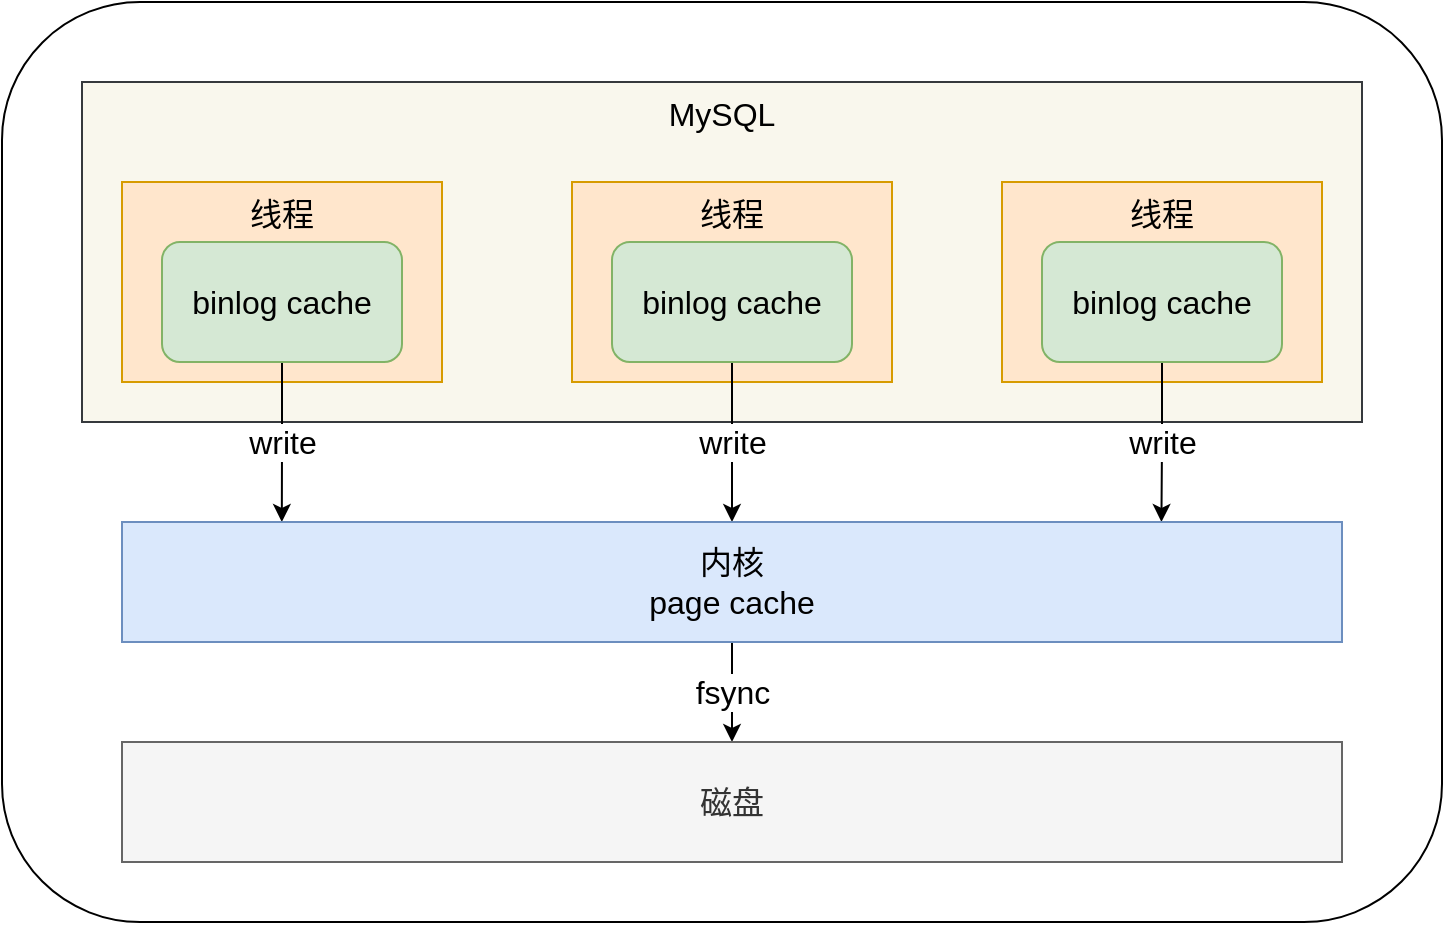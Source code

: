 <mxfile version="20.0.1" type="github">
  <diagram id="Y5NFMzPjso2iboIROrrn" name="Page-1">
    <mxGraphModel dx="916" dy="772" grid="1" gridSize="10" guides="1" tooltips="1" connect="1" arrows="1" fold="1" page="1" pageScale="1" pageWidth="827" pageHeight="1169" math="0" shadow="0">
      <root>
        <mxCell id="0" />
        <mxCell id="1" parent="0" />
        <mxCell id="0oEXbh-QknlMhhKbKPOi-18" value="" style="rounded=1;whiteSpace=wrap;html=1;fontSize=16;" vertex="1" parent="1">
          <mxGeometry x="90" y="100" width="720" height="460" as="geometry" />
        </mxCell>
        <mxCell id="0oEXbh-QknlMhhKbKPOi-15" value="MySQL" style="rounded=0;whiteSpace=wrap;html=1;fontSize=16;verticalAlign=top;fillColor=#f9f7ed;strokeColor=#36393d;" vertex="1" parent="1">
          <mxGeometry x="130" y="140" width="640" height="170" as="geometry" />
        </mxCell>
        <mxCell id="0oEXbh-QknlMhhKbKPOi-1" value="线程" style="rounded=0;whiteSpace=wrap;html=1;fontSize=16;verticalAlign=top;fillColor=#ffe6cc;strokeColor=#d79b00;" vertex="1" parent="1">
          <mxGeometry x="150" y="190" width="160" height="100" as="geometry" />
        </mxCell>
        <mxCell id="0oEXbh-QknlMhhKbKPOi-9" value="write" style="edgeStyle=orthogonalEdgeStyle;rounded=0;orthogonalLoop=1;jettySize=auto;html=1;entryX=0.131;entryY=0;entryDx=0;entryDy=0;entryPerimeter=0;fontSize=16;" edge="1" parent="1" source="0oEXbh-QknlMhhKbKPOi-2" target="0oEXbh-QknlMhhKbKPOi-7">
          <mxGeometry relative="1" as="geometry" />
        </mxCell>
        <mxCell id="0oEXbh-QknlMhhKbKPOi-2" value="binlog cache" style="rounded=1;whiteSpace=wrap;html=1;fontSize=16;fillColor=#d5e8d4;strokeColor=#82b366;" vertex="1" parent="1">
          <mxGeometry x="170" y="220" width="120" height="60" as="geometry" />
        </mxCell>
        <mxCell id="0oEXbh-QknlMhhKbKPOi-3" value="线程" style="rounded=0;whiteSpace=wrap;html=1;fontSize=16;verticalAlign=top;fillColor=#ffe6cc;strokeColor=#d79b00;" vertex="1" parent="1">
          <mxGeometry x="375" y="190" width="160" height="100" as="geometry" />
        </mxCell>
        <mxCell id="0oEXbh-QknlMhhKbKPOi-10" value="&lt;meta charset=&quot;utf-8&quot;&gt;&lt;span style=&quot;color: rgb(0, 0, 0); font-family: Helvetica; font-size: 16px; font-style: normal; font-variant-ligatures: normal; font-variant-caps: normal; font-weight: 400; letter-spacing: normal; orphans: 2; text-align: center; text-indent: 0px; text-transform: none; widows: 2; word-spacing: 0px; -webkit-text-stroke-width: 0px; background-color: rgb(255, 255, 255); text-decoration-thickness: initial; text-decoration-style: initial; text-decoration-color: initial; float: none; display: inline !important;&quot;&gt;write&lt;/span&gt;" style="edgeStyle=orthogonalEdgeStyle;rounded=0;orthogonalLoop=1;jettySize=auto;html=1;entryX=0.5;entryY=0;entryDx=0;entryDy=0;fontSize=16;" edge="1" parent="1" source="0oEXbh-QknlMhhKbKPOi-4" target="0oEXbh-QknlMhhKbKPOi-7">
          <mxGeometry relative="1" as="geometry" />
        </mxCell>
        <mxCell id="0oEXbh-QknlMhhKbKPOi-4" value="binlog cache" style="rounded=1;whiteSpace=wrap;html=1;fontSize=16;fillColor=#d5e8d4;strokeColor=#82b366;" vertex="1" parent="1">
          <mxGeometry x="395" y="220" width="120" height="60" as="geometry" />
        </mxCell>
        <mxCell id="0oEXbh-QknlMhhKbKPOi-5" value="线程" style="rounded=0;whiteSpace=wrap;html=1;fontSize=16;verticalAlign=top;fillColor=#ffe6cc;strokeColor=#d79b00;" vertex="1" parent="1">
          <mxGeometry x="590" y="190" width="160" height="100" as="geometry" />
        </mxCell>
        <mxCell id="0oEXbh-QknlMhhKbKPOi-11" value="&lt;meta charset=&quot;utf-8&quot;&gt;&lt;span style=&quot;color: rgb(0, 0, 0); font-family: Helvetica; font-size: 16px; font-style: normal; font-variant-ligatures: normal; font-variant-caps: normal; font-weight: 400; letter-spacing: normal; orphans: 2; text-align: center; text-indent: 0px; text-transform: none; widows: 2; word-spacing: 0px; -webkit-text-stroke-width: 0px; background-color: rgb(255, 255, 255); text-decoration-thickness: initial; text-decoration-style: initial; text-decoration-color: initial; float: none; display: inline !important;&quot;&gt;write&lt;/span&gt;" style="edgeStyle=orthogonalEdgeStyle;rounded=0;orthogonalLoop=1;jettySize=auto;html=1;entryX=0.852;entryY=0;entryDx=0;entryDy=0;entryPerimeter=0;fontSize=16;" edge="1" parent="1" source="0oEXbh-QknlMhhKbKPOi-6" target="0oEXbh-QknlMhhKbKPOi-7">
          <mxGeometry relative="1" as="geometry" />
        </mxCell>
        <mxCell id="0oEXbh-QknlMhhKbKPOi-6" value="binlog cache" style="rounded=1;whiteSpace=wrap;html=1;fontSize=16;fillColor=#d5e8d4;strokeColor=#82b366;" vertex="1" parent="1">
          <mxGeometry x="610" y="220" width="120" height="60" as="geometry" />
        </mxCell>
        <mxCell id="0oEXbh-QknlMhhKbKPOi-12" value="fsync" style="edgeStyle=orthogonalEdgeStyle;rounded=0;orthogonalLoop=1;jettySize=auto;html=1;entryX=0.5;entryY=0;entryDx=0;entryDy=0;fontSize=16;" edge="1" parent="1" source="0oEXbh-QknlMhhKbKPOi-7" target="0oEXbh-QknlMhhKbKPOi-8">
          <mxGeometry relative="1" as="geometry" />
        </mxCell>
        <mxCell id="0oEXbh-QknlMhhKbKPOi-7" value="内核 &lt;br&gt;page cache" style="rounded=0;whiteSpace=wrap;html=1;fontSize=16;fillColor=#dae8fc;strokeColor=#6c8ebf;" vertex="1" parent="1">
          <mxGeometry x="150" y="360" width="610" height="60" as="geometry" />
        </mxCell>
        <mxCell id="0oEXbh-QknlMhhKbKPOi-8" value="磁盘" style="rounded=0;whiteSpace=wrap;html=1;fontSize=16;fillColor=#f5f5f5;fontColor=#333333;strokeColor=#666666;" vertex="1" parent="1">
          <mxGeometry x="150" y="470" width="610" height="60" as="geometry" />
        </mxCell>
      </root>
    </mxGraphModel>
  </diagram>
</mxfile>

